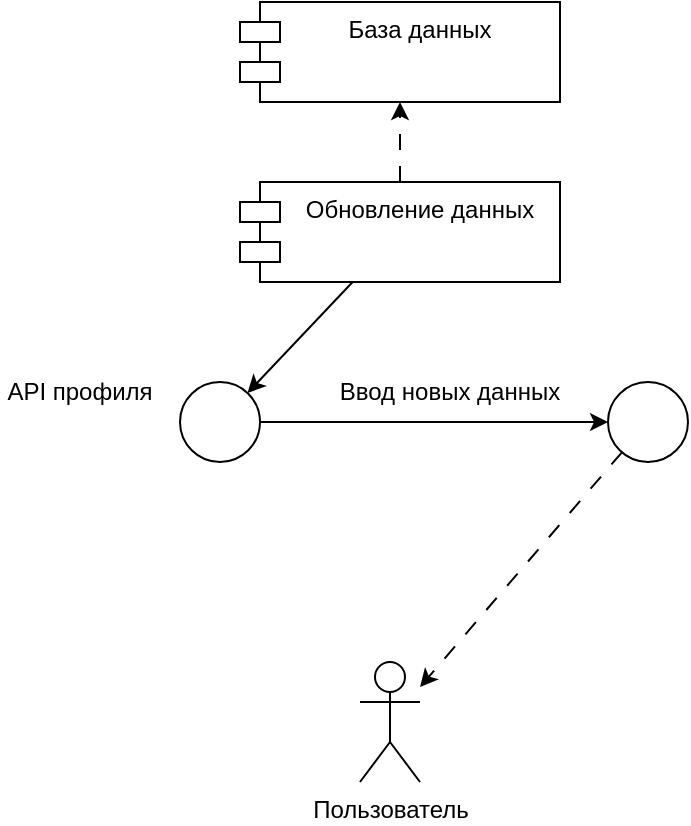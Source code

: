 <mxfile version="27.1.4">
  <diagram name="Page-1" id="b5b7bab2-c9e2-2cf4-8b2a-24fd1a2a6d21">
    <mxGraphModel dx="914" dy="820" grid="1" gridSize="10" guides="1" tooltips="1" connect="1" arrows="1" fold="1" page="1" pageScale="1" pageWidth="827" pageHeight="1169" background="none" math="0" shadow="0">
      <root>
        <mxCell id="0" />
        <mxCell id="1" parent="0" />
        <mxCell id="L2ADHCGbDqvgz2DQ5tKt-9" style="rounded=0;orthogonalLoop=1;jettySize=auto;html=1;" parent="1" source="L2ADHCGbDqvgz2DQ5tKt-1" target="L2ADHCGbDqvgz2DQ5tKt-5" edge="1">
          <mxGeometry relative="1" as="geometry" />
        </mxCell>
        <mxCell id="L2ADHCGbDqvgz2DQ5tKt-23" style="rounded=0;orthogonalLoop=1;jettySize=auto;html=1;dashed=1;dashPattern=8 8;" parent="1" source="L2ADHCGbDqvgz2DQ5tKt-1" target="L2ADHCGbDqvgz2DQ5tKt-4" edge="1">
          <mxGeometry relative="1" as="geometry" />
        </mxCell>
        <mxCell id="L2ADHCGbDqvgz2DQ5tKt-1" value="Обновление данных" style="shape=module;align=left;spacingLeft=20;align=center;verticalAlign=top;whiteSpace=wrap;html=1;" parent="1" vertex="1">
          <mxGeometry x="190" y="270" width="160" height="50" as="geometry" />
        </mxCell>
        <mxCell id="L2ADHCGbDqvgz2DQ5tKt-4" value="База данных" style="shape=module;align=left;spacingLeft=20;align=center;verticalAlign=top;whiteSpace=wrap;html=1;" parent="1" vertex="1">
          <mxGeometry x="190" y="180" width="160" height="50" as="geometry" />
        </mxCell>
        <mxCell id="L2ADHCGbDqvgz2DQ5tKt-16" style="rounded=0;orthogonalLoop=1;jettySize=auto;html=1;dashed=1;dashPattern=8 8;" parent="1" source="hPIvbqn7ZOuLeZiAAC6F-2" target="L2ADHCGbDqvgz2DQ5tKt-11" edge="1">
          <mxGeometry relative="1" as="geometry" />
        </mxCell>
        <mxCell id="L2ADHCGbDqvgz2DQ5tKt-5" value="" style="ellipse;whiteSpace=wrap;html=1;aspect=fixed;" parent="1" vertex="1">
          <mxGeometry x="160" y="370" width="40" height="40" as="geometry" />
        </mxCell>
        <mxCell id="L2ADHCGbDqvgz2DQ5tKt-6" value="API профиля" style="text;html=1;align=center;verticalAlign=middle;whiteSpace=wrap;rounded=0;" parent="1" vertex="1">
          <mxGeometry x="70" y="360" width="80" height="30" as="geometry" />
        </mxCell>
        <mxCell id="L2ADHCGbDqvgz2DQ5tKt-11" value="Пользователь" style="shape=umlActor;verticalLabelPosition=bottom;verticalAlign=top;html=1;" parent="1" vertex="1">
          <mxGeometry x="250" y="510" width="30" height="60" as="geometry" />
        </mxCell>
        <mxCell id="5JhgTpHDQSDhKomZQLTf-4" value="Ввод новых данных" style="text;html=1;align=center;verticalAlign=middle;whiteSpace=wrap;rounded=0;" parent="1" vertex="1">
          <mxGeometry x="230" y="360" width="130" height="30" as="geometry" />
        </mxCell>
        <mxCell id="hPIvbqn7ZOuLeZiAAC6F-2" value="" style="ellipse;whiteSpace=wrap;html=1;aspect=fixed;" vertex="1" parent="1">
          <mxGeometry x="374" y="370" width="40" height="40" as="geometry" />
        </mxCell>
        <mxCell id="hPIvbqn7ZOuLeZiAAC6F-3" style="rounded=0;orthogonalLoop=1;jettySize=auto;html=1;" edge="1" parent="1" source="L2ADHCGbDqvgz2DQ5tKt-5" target="hPIvbqn7ZOuLeZiAAC6F-2">
          <mxGeometry relative="1" as="geometry">
            <mxPoint x="302" y="380" as="sourcePoint" />
            <mxPoint x="250" y="435" as="targetPoint" />
          </mxGeometry>
        </mxCell>
      </root>
    </mxGraphModel>
  </diagram>
</mxfile>
